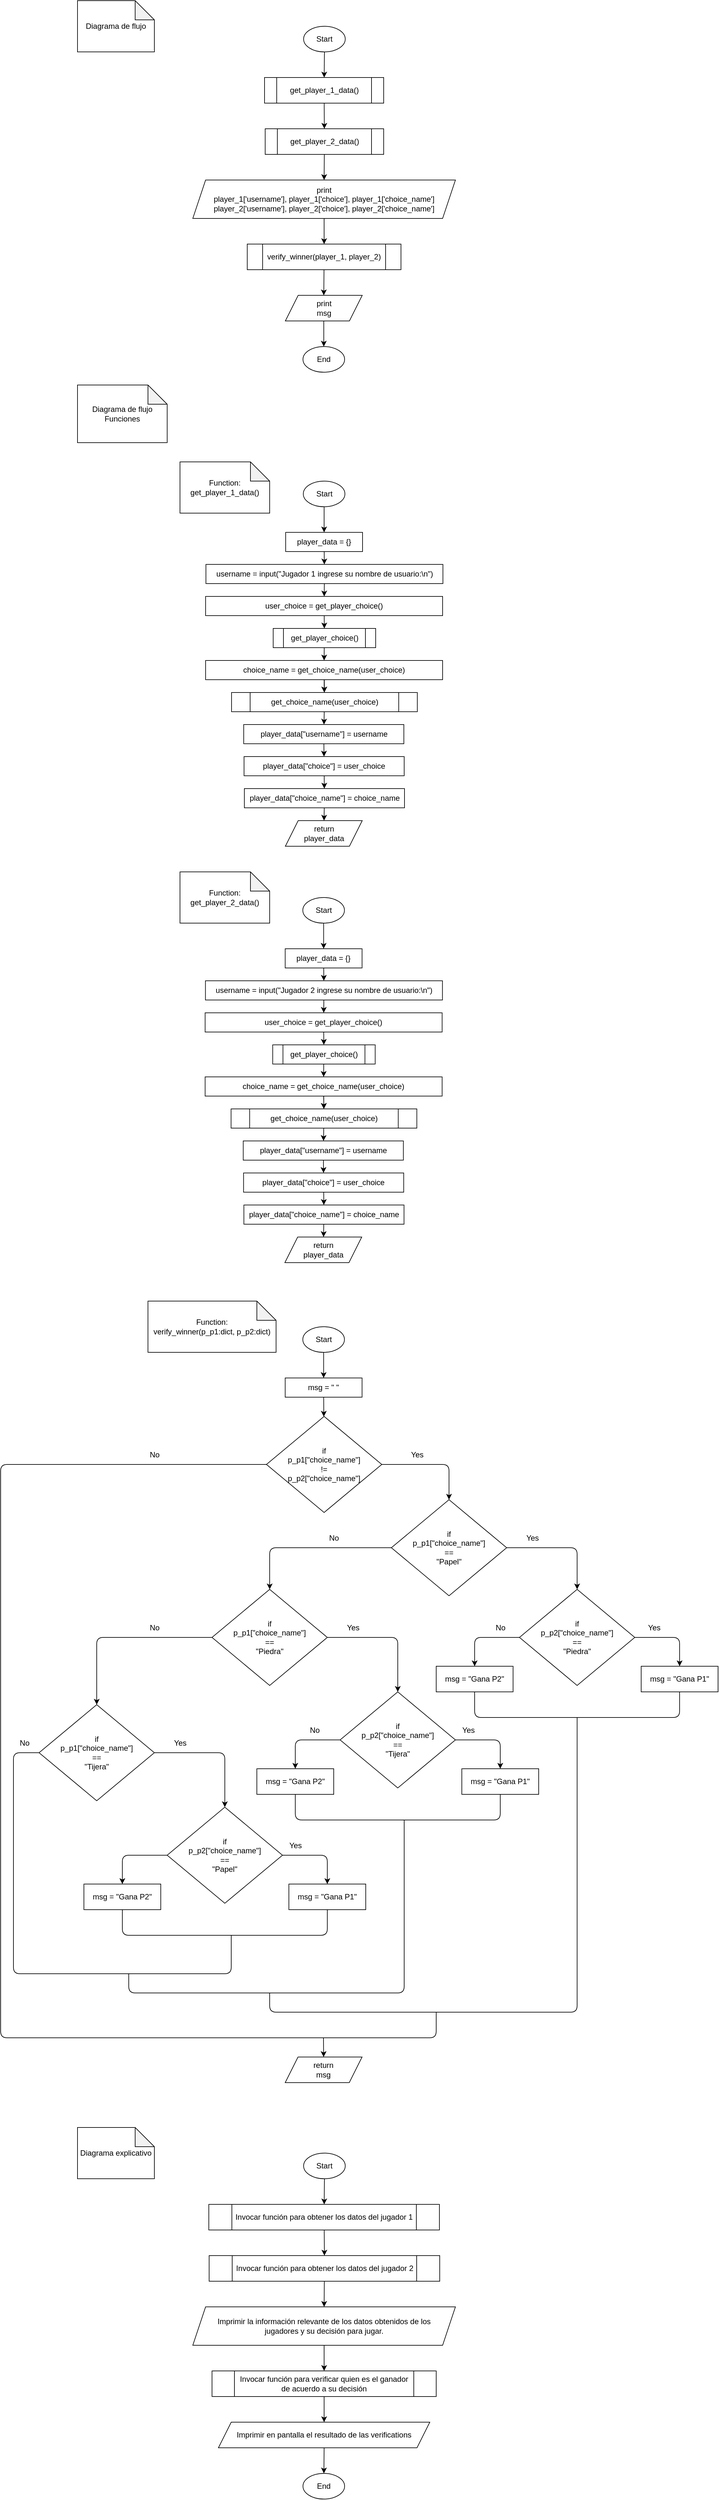 <mxfile>
    <diagram id="bPz1DQxwMpGWf2zoEFlT" name="Page-1">
        <mxGraphModel dx="2257" dy="2403" grid="1" gridSize="10" guides="1" tooltips="1" connect="1" arrows="1" fold="1" page="1" pageScale="1" pageWidth="850" pageHeight="1100" math="0" shadow="0">
            <root>
                <mxCell id="0"/>
                <mxCell id="1" parent="0"/>
                <mxCell id="2" value="Diagrama de flujo" style="shape=note;whiteSpace=wrap;html=1;backgroundOutline=1;darkOpacity=0.05;" vertex="1" parent="1">
                    <mxGeometry x="40" y="-1080" width="120" height="80" as="geometry"/>
                </mxCell>
                <mxCell id="3" value="" style="edgeStyle=none;html=1;" edge="1" parent="1" source="4" target="6">
                    <mxGeometry relative="1" as="geometry"/>
                </mxCell>
                <mxCell id="4" value="Start" style="ellipse;whiteSpace=wrap;html=1;" vertex="1" parent="1">
                    <mxGeometry x="393" y="-1040" width="65" height="40" as="geometry"/>
                </mxCell>
                <mxCell id="5" value="" style="edgeStyle=none;html=1;" edge="1" parent="1" source="6" target="8">
                    <mxGeometry relative="1" as="geometry"/>
                </mxCell>
                <mxCell id="6" value="get_player_1_data()" style="shape=process;whiteSpace=wrap;html=1;backgroundOutline=1;" vertex="1" parent="1">
                    <mxGeometry x="332" y="-960" width="186" height="40" as="geometry"/>
                </mxCell>
                <mxCell id="7" value="" style="edgeStyle=none;html=1;entryX=0.5;entryY=0;entryDx=0;entryDy=0;" edge="1" parent="1" source="8" target="27">
                    <mxGeometry relative="1" as="geometry">
                        <mxPoint x="425.5" y="-800" as="targetPoint"/>
                    </mxGeometry>
                </mxCell>
                <mxCell id="8" value="get_player_2_data()" style="shape=process;whiteSpace=wrap;html=1;backgroundOutline=1;" vertex="1" parent="1">
                    <mxGeometry x="333" y="-880" width="185" height="40" as="geometry"/>
                </mxCell>
                <mxCell id="22" value="" style="edgeStyle=none;html=1;entryX=0.5;entryY=0;entryDx=0;entryDy=0;" edge="1" parent="1" source="23" target="26">
                    <mxGeometry relative="1" as="geometry">
                        <mxPoint x="424.5" y="-620" as="targetPoint"/>
                    </mxGeometry>
                </mxCell>
                <mxCell id="23" value="verify_winner(player_1, player_2)" style="shape=process;whiteSpace=wrap;html=1;backgroundOutline=1;" vertex="1" parent="1">
                    <mxGeometry x="305" y="-700" width="240" height="40" as="geometry"/>
                </mxCell>
                <mxCell id="24" value="" style="edgeStyle=none;html=1;exitX=0.5;exitY=1;exitDx=0;exitDy=0;" edge="1" parent="1" source="26" target="25">
                    <mxGeometry relative="1" as="geometry">
                        <mxPoint x="424.5" y="-580" as="sourcePoint"/>
                    </mxGeometry>
                </mxCell>
                <mxCell id="25" value="End" style="ellipse;whiteSpace=wrap;html=1;" vertex="1" parent="1">
                    <mxGeometry x="392" y="-540" width="65" height="40" as="geometry"/>
                </mxCell>
                <mxCell id="26" value="print&lt;br&gt;msg" style="shape=parallelogram;perimeter=parallelogramPerimeter;whiteSpace=wrap;html=1;fixedSize=1;" vertex="1" parent="1">
                    <mxGeometry x="364.5" y="-620" width="120" height="40" as="geometry"/>
                </mxCell>
                <mxCell id="28" style="edgeStyle=none;html=1;entryX=0.5;entryY=0;entryDx=0;entryDy=0;" edge="1" parent="1" source="27" target="23">
                    <mxGeometry relative="1" as="geometry"/>
                </mxCell>
                <mxCell id="27" value="print&lt;br&gt;&lt;div&gt;player_1['username'],&amp;nbsp;&lt;span style=&quot;background-color: initial;&quot;&gt;player_1['choice'],&amp;nbsp;&lt;/span&gt;&lt;span style=&quot;background-color: initial;&quot;&gt;player_1['choice_name']&lt;/span&gt;&lt;/div&gt;&lt;div&gt;&lt;div&gt;player_2['username'],&amp;nbsp;&lt;span style=&quot;background-color: initial;&quot;&gt;player_2['choice'],&amp;nbsp;&lt;/span&gt;&lt;span style=&quot;background-color: initial;&quot;&gt;player_2['choice_name']&lt;/span&gt;&lt;/div&gt;&lt;/div&gt;" style="shape=parallelogram;perimeter=parallelogramPerimeter;whiteSpace=wrap;html=1;fixedSize=1;" vertex="1" parent="1">
                    <mxGeometry x="220" y="-800" width="410" height="60" as="geometry"/>
                </mxCell>
                <mxCell id="32" value="" style="edgeStyle=none;html=1;" edge="1" parent="1" source="29" target="31">
                    <mxGeometry relative="1" as="geometry"/>
                </mxCell>
                <mxCell id="29" value="Start" style="ellipse;whiteSpace=wrap;html=1;" vertex="1" parent="1">
                    <mxGeometry x="392.5" y="-330" width="65" height="40" as="geometry"/>
                </mxCell>
                <mxCell id="30" value="Diagrama de flujo&lt;br&gt;Funciones" style="shape=note;whiteSpace=wrap;html=1;backgroundOutline=1;darkOpacity=0.05;" vertex="1" parent="1">
                    <mxGeometry x="40" y="-480" width="140" height="90" as="geometry"/>
                </mxCell>
                <mxCell id="35" value="" style="edgeStyle=none;html=1;" edge="1" parent="1" source="31" target="34">
                    <mxGeometry relative="1" as="geometry"/>
                </mxCell>
                <mxCell id="31" value="player_data = {}" style="whiteSpace=wrap;html=1;" vertex="1" parent="1">
                    <mxGeometry x="365" y="-250" width="120" height="30" as="geometry"/>
                </mxCell>
                <mxCell id="37" value="" style="edgeStyle=none;html=1;" edge="1" parent="1" source="34" target="36">
                    <mxGeometry relative="1" as="geometry"/>
                </mxCell>
                <mxCell id="34" value="username = input(&quot;Jugador 1 ingrese su nombre de usuario:\n&quot;)" style="whiteSpace=wrap;html=1;" vertex="1" parent="1">
                    <mxGeometry x="240.5" y="-200" width="370" height="30" as="geometry"/>
                </mxCell>
                <mxCell id="39" value="" style="edgeStyle=none;html=1;" edge="1" parent="1" source="36" target="38">
                    <mxGeometry relative="1" as="geometry"/>
                </mxCell>
                <mxCell id="36" value="user_choice = get_player_choice()" style="whiteSpace=wrap;html=1;" vertex="1" parent="1">
                    <mxGeometry x="240" y="-150" width="370" height="30" as="geometry"/>
                </mxCell>
                <mxCell id="51" value="" style="edgeStyle=none;html=1;entryX=0.5;entryY=0;entryDx=0;entryDy=0;" edge="1" parent="1" target="48">
                    <mxGeometry relative="1" as="geometry">
                        <mxPoint x="425.364" y="-90" as="sourcePoint"/>
                    </mxGeometry>
                </mxCell>
                <mxCell id="38" value="get_player_choice()" style="shape=process;whiteSpace=wrap;html=1;backgroundOutline=1;" vertex="1" parent="1">
                    <mxGeometry x="345.5" y="-100" width="160" height="30" as="geometry"/>
                </mxCell>
                <mxCell id="47" value="" style="edgeStyle=none;html=1;" edge="1" parent="1" source="48" target="49">
                    <mxGeometry relative="1" as="geometry"/>
                </mxCell>
                <mxCell id="52" value="" style="edgeStyle=none;html=1;" edge="1" parent="1" source="48" target="49">
                    <mxGeometry relative="1" as="geometry"/>
                </mxCell>
                <mxCell id="48" value="choice_name = get_choice_name(user_choice)" style="whiteSpace=wrap;html=1;" vertex="1" parent="1">
                    <mxGeometry x="240" y="-50" width="370" height="30" as="geometry"/>
                </mxCell>
                <mxCell id="55" value="" style="edgeStyle=none;html=1;" edge="1" parent="1" source="49" target="54">
                    <mxGeometry relative="1" as="geometry"/>
                </mxCell>
                <mxCell id="49" value="get_choice_name(user_choice)" style="shape=process;whiteSpace=wrap;html=1;backgroundOutline=1;" vertex="1" parent="1">
                    <mxGeometry x="280.5" width="290" height="30" as="geometry"/>
                </mxCell>
                <mxCell id="53" value="Function:&lt;br&gt;get_player_1_data()" style="shape=note;whiteSpace=wrap;html=1;backgroundOutline=1;darkOpacity=0.05;" vertex="1" parent="1">
                    <mxGeometry x="200" y="-360" width="140" height="80" as="geometry"/>
                </mxCell>
                <mxCell id="57" value="" style="edgeStyle=none;html=1;" edge="1" parent="1" source="54" target="56">
                    <mxGeometry relative="1" as="geometry"/>
                </mxCell>
                <mxCell id="54" value="player_data[&quot;username&quot;] = username" style="whiteSpace=wrap;html=1;" vertex="1" parent="1">
                    <mxGeometry x="299.5" y="50" width="250" height="30" as="geometry"/>
                </mxCell>
                <mxCell id="59" value="" style="edgeStyle=none;html=1;" edge="1" parent="1" source="56" target="58">
                    <mxGeometry relative="1" as="geometry"/>
                </mxCell>
                <mxCell id="56" value="player_data[&quot;choice&quot;] = user_choice" style="whiteSpace=wrap;html=1;" vertex="1" parent="1">
                    <mxGeometry x="300" y="100" width="250" height="30" as="geometry"/>
                </mxCell>
                <mxCell id="61" value="" style="edgeStyle=none;html=1;" edge="1" parent="1" source="58" target="60">
                    <mxGeometry relative="1" as="geometry"/>
                </mxCell>
                <mxCell id="58" value="player_data[&quot;choice_name&quot;] = choice_name" style="whiteSpace=wrap;html=1;" vertex="1" parent="1">
                    <mxGeometry x="300.5" y="150" width="250" height="30" as="geometry"/>
                </mxCell>
                <mxCell id="60" value="return&lt;br&gt;player_data" style="shape=parallelogram;perimeter=parallelogramPerimeter;whiteSpace=wrap;html=1;fixedSize=1;" vertex="1" parent="1">
                    <mxGeometry x="364.5" y="200" width="120" height="40" as="geometry"/>
                </mxCell>
                <mxCell id="63" value="" style="edgeStyle=none;html=1;" edge="1" parent="1" source="64" target="66">
                    <mxGeometry relative="1" as="geometry"/>
                </mxCell>
                <mxCell id="64" value="Start" style="ellipse;whiteSpace=wrap;html=1;" vertex="1" parent="1">
                    <mxGeometry x="391.75" y="320" width="65" height="40" as="geometry"/>
                </mxCell>
                <mxCell id="65" value="" style="edgeStyle=none;html=1;" edge="1" parent="1" source="66" target="68">
                    <mxGeometry relative="1" as="geometry"/>
                </mxCell>
                <mxCell id="66" value="player_data = {}" style="whiteSpace=wrap;html=1;" vertex="1" parent="1">
                    <mxGeometry x="364.25" y="400" width="120" height="30" as="geometry"/>
                </mxCell>
                <mxCell id="67" value="" style="edgeStyle=none;html=1;" edge="1" parent="1" source="68" target="70">
                    <mxGeometry relative="1" as="geometry"/>
                </mxCell>
                <mxCell id="68" value="username = input(&quot;Jugador 2 ingrese su nombre de usuario:\n&quot;)" style="whiteSpace=wrap;html=1;" vertex="1" parent="1">
                    <mxGeometry x="239.75" y="450" width="370" height="30" as="geometry"/>
                </mxCell>
                <mxCell id="69" value="" style="edgeStyle=none;html=1;" edge="1" parent="1" source="70" target="72">
                    <mxGeometry relative="1" as="geometry"/>
                </mxCell>
                <mxCell id="70" value="user_choice = get_player_choice()" style="whiteSpace=wrap;html=1;" vertex="1" parent="1">
                    <mxGeometry x="239.25" y="500" width="370" height="30" as="geometry"/>
                </mxCell>
                <mxCell id="71" value="" style="edgeStyle=none;html=1;entryX=0.5;entryY=0;entryDx=0;entryDy=0;" edge="1" parent="1" target="75">
                    <mxGeometry relative="1" as="geometry">
                        <mxPoint x="424.614" y="560" as="sourcePoint"/>
                    </mxGeometry>
                </mxCell>
                <mxCell id="72" value="get_player_choice()" style="shape=process;whiteSpace=wrap;html=1;backgroundOutline=1;" vertex="1" parent="1">
                    <mxGeometry x="344.75" y="550" width="160" height="30" as="geometry"/>
                </mxCell>
                <mxCell id="73" value="" style="edgeStyle=none;html=1;" edge="1" parent="1" source="75" target="77">
                    <mxGeometry relative="1" as="geometry"/>
                </mxCell>
                <mxCell id="74" value="" style="edgeStyle=none;html=1;" edge="1" parent="1" source="75" target="77">
                    <mxGeometry relative="1" as="geometry"/>
                </mxCell>
                <mxCell id="75" value="choice_name = get_choice_name(user_choice)" style="whiteSpace=wrap;html=1;" vertex="1" parent="1">
                    <mxGeometry x="239.25" y="600" width="370" height="30" as="geometry"/>
                </mxCell>
                <mxCell id="76" value="" style="edgeStyle=none;html=1;" edge="1" parent="1" source="77" target="80">
                    <mxGeometry relative="1" as="geometry"/>
                </mxCell>
                <mxCell id="77" value="get_choice_name(user_choice)" style="shape=process;whiteSpace=wrap;html=1;backgroundOutline=1;" vertex="1" parent="1">
                    <mxGeometry x="279.75" y="650" width="290" height="30" as="geometry"/>
                </mxCell>
                <mxCell id="78" value="Function:&lt;br&gt;get_player_2_data()" style="shape=note;whiteSpace=wrap;html=1;backgroundOutline=1;darkOpacity=0.05;" vertex="1" parent="1">
                    <mxGeometry x="200" y="280" width="140" height="80" as="geometry"/>
                </mxCell>
                <mxCell id="79" value="" style="edgeStyle=none;html=1;" edge="1" parent="1" source="80" target="82">
                    <mxGeometry relative="1" as="geometry"/>
                </mxCell>
                <mxCell id="80" value="player_data[&quot;username&quot;] = username" style="whiteSpace=wrap;html=1;" vertex="1" parent="1">
                    <mxGeometry x="298.75" y="700" width="250" height="30" as="geometry"/>
                </mxCell>
                <mxCell id="81" value="" style="edgeStyle=none;html=1;" edge="1" parent="1" source="82" target="84">
                    <mxGeometry relative="1" as="geometry"/>
                </mxCell>
                <mxCell id="82" value="player_data[&quot;choice&quot;] = user_choice" style="whiteSpace=wrap;html=1;" vertex="1" parent="1">
                    <mxGeometry x="299.25" y="750" width="250" height="30" as="geometry"/>
                </mxCell>
                <mxCell id="83" value="" style="edgeStyle=none;html=1;" edge="1" parent="1" source="84" target="85">
                    <mxGeometry relative="1" as="geometry"/>
                </mxCell>
                <mxCell id="84" value="player_data[&quot;choice_name&quot;] = choice_name" style="whiteSpace=wrap;html=1;" vertex="1" parent="1">
                    <mxGeometry x="299.75" y="800" width="250" height="30" as="geometry"/>
                </mxCell>
                <mxCell id="85" value="return&lt;br&gt;player_data" style="shape=parallelogram;perimeter=parallelogramPerimeter;whiteSpace=wrap;html=1;fixedSize=1;" vertex="1" parent="1">
                    <mxGeometry x="363.75" y="850" width="120" height="40" as="geometry"/>
                </mxCell>
                <mxCell id="86" value="" style="edgeStyle=none;html=1;" edge="1" parent="1" source="87" target="89">
                    <mxGeometry relative="1" as="geometry"/>
                </mxCell>
                <mxCell id="87" value="Start" style="ellipse;whiteSpace=wrap;html=1;" vertex="1" parent="1">
                    <mxGeometry x="391.75" y="990" width="65" height="40" as="geometry"/>
                </mxCell>
                <mxCell id="110" value="" style="edgeStyle=none;html=1;" edge="1" parent="1" source="89" target="109">
                    <mxGeometry relative="1" as="geometry"/>
                </mxCell>
                <mxCell id="89" value="msg = &quot; &quot;" style="whiteSpace=wrap;html=1;" vertex="1" parent="1">
                    <mxGeometry x="364.25" y="1070" width="120" height="30" as="geometry"/>
                </mxCell>
                <mxCell id="101" value="Function:&lt;br&gt;verify_winner(p_p1:dict, p_p2:dict)" style="shape=note;whiteSpace=wrap;html=1;backgroundOutline=1;darkOpacity=0.05;" vertex="1" parent="1">
                    <mxGeometry x="150" y="950" width="200" height="80" as="geometry"/>
                </mxCell>
                <mxCell id="113" style="edgeStyle=none;html=1;entryX=0.5;entryY=0;entryDx=0;entryDy=0;exitX=1;exitY=0.5;exitDx=0;exitDy=0;" edge="1" parent="1" source="109" target="112">
                    <mxGeometry relative="1" as="geometry">
                        <Array as="points">
                            <mxPoint x="620" y="1205"/>
                        </Array>
                    </mxGeometry>
                </mxCell>
                <mxCell id="109" value="if&lt;br&gt;p_p1[&quot;choice_name&quot;]&lt;br&gt;!=&lt;br&gt;p_p2[&quot;choice_name&quot;]&lt;br&gt;" style="rhombus;whiteSpace=wrap;html=1;" vertex="1" parent="1">
                    <mxGeometry x="335" y="1130" width="180" height="150" as="geometry"/>
                </mxCell>
                <mxCell id="120" style="edgeStyle=none;html=1;entryX=0.5;entryY=0;entryDx=0;entryDy=0;" edge="1" parent="1" source="112" target="115">
                    <mxGeometry relative="1" as="geometry">
                        <Array as="points">
                            <mxPoint x="820" y="1335"/>
                        </Array>
                    </mxGeometry>
                </mxCell>
                <mxCell id="130" style="edgeStyle=none;html=1;entryX=0.5;entryY=0;entryDx=0;entryDy=0;" edge="1" parent="1" source="112" target="123">
                    <mxGeometry relative="1" as="geometry">
                        <Array as="points">
                            <mxPoint x="340" y="1335"/>
                        </Array>
                    </mxGeometry>
                </mxCell>
                <mxCell id="112" value="if&lt;br&gt;p_p1[&quot;choice_name&quot;] &lt;br&gt;== &lt;br&gt;&quot;Papel&quot;" style="rhombus;whiteSpace=wrap;html=1;" vertex="1" parent="1">
                    <mxGeometry x="530" y="1260" width="180" height="150" as="geometry"/>
                </mxCell>
                <mxCell id="114" value="Yes" style="text;html=1;align=center;verticalAlign=middle;resizable=0;points=[];autosize=1;strokeColor=none;fillColor=none;" vertex="1" parent="1">
                    <mxGeometry x="550" y="1175" width="40" height="30" as="geometry"/>
                </mxCell>
                <mxCell id="117" value="" style="edgeStyle=none;html=1;exitX=1;exitY=0.5;exitDx=0;exitDy=0;" edge="1" parent="1" source="115" target="116">
                    <mxGeometry relative="1" as="geometry">
                        <Array as="points">
                            <mxPoint x="980" y="1475"/>
                        </Array>
                    </mxGeometry>
                </mxCell>
                <mxCell id="119" style="edgeStyle=none;html=1;entryX=0.5;entryY=0;entryDx=0;entryDy=0;" edge="1" parent="1" source="115" target="118">
                    <mxGeometry relative="1" as="geometry">
                        <Array as="points">
                            <mxPoint x="660" y="1475"/>
                        </Array>
                    </mxGeometry>
                </mxCell>
                <mxCell id="115" value="if&lt;br&gt;p_p2[&quot;choice_name&quot;] &lt;br&gt;== &lt;br&gt;&quot;Piedra&quot;" style="rhombus;whiteSpace=wrap;html=1;" vertex="1" parent="1">
                    <mxGeometry x="730" y="1400" width="180" height="150" as="geometry"/>
                </mxCell>
                <mxCell id="116" value="msg = &quot;Gana P1&quot;" style="whiteSpace=wrap;html=1;" vertex="1" parent="1">
                    <mxGeometry x="920" y="1520" width="120" height="40" as="geometry"/>
                </mxCell>
                <mxCell id="118" value="msg = &quot;Gana P2&quot;" style="whiteSpace=wrap;html=1;" vertex="1" parent="1">
                    <mxGeometry x="600" y="1520" width="120" height="40" as="geometry"/>
                </mxCell>
                <mxCell id="121" value="" style="endArrow=none;html=1;exitX=0.5;exitY=1;exitDx=0;exitDy=0;entryX=0.5;entryY=1;entryDx=0;entryDy=0;" edge="1" parent="1" source="118" target="116">
                    <mxGeometry width="50" height="50" relative="1" as="geometry">
                        <mxPoint x="680" y="1520" as="sourcePoint"/>
                        <mxPoint x="730" y="1470" as="targetPoint"/>
                        <Array as="points">
                            <mxPoint x="660" y="1600"/>
                            <mxPoint x="820" y="1600"/>
                            <mxPoint x="980" y="1600"/>
                        </Array>
                    </mxGeometry>
                </mxCell>
                <mxCell id="122" style="edgeStyle=none;html=1;entryX=0.5;entryY=0;entryDx=0;entryDy=0;" edge="1" parent="1" source="123" target="126">
                    <mxGeometry relative="1" as="geometry">
                        <Array as="points">
                            <mxPoint x="540" y="1475"/>
                        </Array>
                    </mxGeometry>
                </mxCell>
                <mxCell id="147" style="edgeStyle=none;html=1;entryX=0.5;entryY=0;entryDx=0;entryDy=0;" edge="1" parent="1" source="123" target="138">
                    <mxGeometry relative="1" as="geometry">
                        <Array as="points">
                            <mxPoint x="70" y="1475"/>
                        </Array>
                    </mxGeometry>
                </mxCell>
                <mxCell id="123" value="if&lt;br&gt;p_p1[&quot;choice_name&quot;] &lt;br&gt;== &lt;br&gt;&quot;Piedra&quot;" style="rhombus;whiteSpace=wrap;html=1;" vertex="1" parent="1">
                    <mxGeometry x="250" y="1400" width="180" height="150" as="geometry"/>
                </mxCell>
                <mxCell id="124" value="" style="edgeStyle=none;html=1;exitX=1;exitY=0.5;exitDx=0;exitDy=0;" edge="1" parent="1" source="126" target="127">
                    <mxGeometry relative="1" as="geometry">
                        <Array as="points">
                            <mxPoint x="700" y="1635"/>
                        </Array>
                    </mxGeometry>
                </mxCell>
                <mxCell id="125" style="edgeStyle=none;html=1;entryX=0.5;entryY=0;entryDx=0;entryDy=0;" edge="1" parent="1" source="126" target="128">
                    <mxGeometry relative="1" as="geometry">
                        <Array as="points">
                            <mxPoint x="380" y="1635"/>
                        </Array>
                    </mxGeometry>
                </mxCell>
                <mxCell id="126" value="if&lt;br&gt;p_p2[&quot;choice_name&quot;] &lt;br&gt;== &lt;br&gt;&quot;Tijera&quot;" style="rhombus;whiteSpace=wrap;html=1;" vertex="1" parent="1">
                    <mxGeometry x="450" y="1560" width="180" height="150" as="geometry"/>
                </mxCell>
                <mxCell id="127" value="msg = &quot;Gana P1&quot;" style="whiteSpace=wrap;html=1;" vertex="1" parent="1">
                    <mxGeometry x="640" y="1680" width="120" height="40" as="geometry"/>
                </mxCell>
                <mxCell id="128" value="msg = &quot;Gana P2&quot;" style="whiteSpace=wrap;html=1;" vertex="1" parent="1">
                    <mxGeometry x="320" y="1680" width="120" height="40" as="geometry"/>
                </mxCell>
                <mxCell id="129" value="" style="endArrow=none;html=1;exitX=0.5;exitY=1;exitDx=0;exitDy=0;entryX=0.5;entryY=1;entryDx=0;entryDy=0;" edge="1" parent="1" source="128" target="127">
                    <mxGeometry width="50" height="50" relative="1" as="geometry">
                        <mxPoint x="400" y="1680" as="sourcePoint"/>
                        <mxPoint x="450" y="1630" as="targetPoint"/>
                        <Array as="points">
                            <mxPoint x="380" y="1760"/>
                            <mxPoint x="540" y="1760"/>
                            <mxPoint x="700" y="1760"/>
                        </Array>
                    </mxGeometry>
                </mxCell>
                <mxCell id="131" value="Yes" style="text;html=1;align=center;verticalAlign=middle;resizable=0;points=[];autosize=1;strokeColor=none;fillColor=none;" vertex="1" parent="1">
                    <mxGeometry x="630" y="1605" width="40" height="30" as="geometry"/>
                </mxCell>
                <mxCell id="132" value="No" style="text;html=1;align=center;verticalAlign=middle;resizable=0;points=[];autosize=1;strokeColor=none;fillColor=none;" vertex="1" parent="1">
                    <mxGeometry x="680" y="1445" width="40" height="30" as="geometry"/>
                </mxCell>
                <mxCell id="133" value="Yes" style="text;html=1;align=center;verticalAlign=middle;resizable=0;points=[];autosize=1;strokeColor=none;fillColor=none;" vertex="1" parent="1">
                    <mxGeometry x="920" y="1445" width="40" height="30" as="geometry"/>
                </mxCell>
                <mxCell id="134" value="Yes" style="text;html=1;align=center;verticalAlign=middle;resizable=0;points=[];autosize=1;strokeColor=none;fillColor=none;" vertex="1" parent="1">
                    <mxGeometry x="730" y="1305" width="40" height="30" as="geometry"/>
                </mxCell>
                <mxCell id="135" value="No" style="text;html=1;align=center;verticalAlign=middle;resizable=0;points=[];autosize=1;strokeColor=none;fillColor=none;" vertex="1" parent="1">
                    <mxGeometry x="420" y="1305" width="40" height="30" as="geometry"/>
                </mxCell>
                <mxCell id="136" value="Yes" style="text;html=1;align=center;verticalAlign=middle;resizable=0;points=[];autosize=1;strokeColor=none;fillColor=none;" vertex="1" parent="1">
                    <mxGeometry x="450" y="1445" width="40" height="30" as="geometry"/>
                </mxCell>
                <mxCell id="137" style="edgeStyle=none;html=1;entryX=0.5;entryY=0;entryDx=0;entryDy=0;" edge="1" parent="1" source="138" target="141">
                    <mxGeometry relative="1" as="geometry">
                        <Array as="points">
                            <mxPoint x="270" y="1655"/>
                        </Array>
                    </mxGeometry>
                </mxCell>
                <mxCell id="138" value="if&lt;br&gt;p_p1[&quot;choice_name&quot;] &lt;br&gt;== &lt;br&gt;&quot;Tijera&quot;" style="rhombus;whiteSpace=wrap;html=1;" vertex="1" parent="1">
                    <mxGeometry x="-20" y="1580" width="180" height="150" as="geometry"/>
                </mxCell>
                <mxCell id="139" value="" style="edgeStyle=none;html=1;exitX=1;exitY=0.5;exitDx=0;exitDy=0;" edge="1" parent="1" source="141" target="142">
                    <mxGeometry relative="1" as="geometry">
                        <Array as="points">
                            <mxPoint x="430" y="1815"/>
                        </Array>
                    </mxGeometry>
                </mxCell>
                <mxCell id="140" style="edgeStyle=none;html=1;entryX=0.5;entryY=0;entryDx=0;entryDy=0;" edge="1" parent="1" source="141" target="143">
                    <mxGeometry relative="1" as="geometry">
                        <Array as="points">
                            <mxPoint x="110" y="1815"/>
                        </Array>
                    </mxGeometry>
                </mxCell>
                <mxCell id="141" value="if&lt;br&gt;p_p2[&quot;choice_name&quot;] &lt;br&gt;== &lt;br&gt;&quot;Papel&quot;" style="rhombus;whiteSpace=wrap;html=1;" vertex="1" parent="1">
                    <mxGeometry x="180" y="1740" width="180" height="150" as="geometry"/>
                </mxCell>
                <mxCell id="142" value="msg = &quot;Gana P1&quot;" style="whiteSpace=wrap;html=1;" vertex="1" parent="1">
                    <mxGeometry x="370" y="1860" width="120" height="40" as="geometry"/>
                </mxCell>
                <mxCell id="143" value="msg = &quot;Gana P2&quot;" style="whiteSpace=wrap;html=1;" vertex="1" parent="1">
                    <mxGeometry x="50" y="1860" width="120" height="40" as="geometry"/>
                </mxCell>
                <mxCell id="144" value="" style="endArrow=none;html=1;exitX=0.5;exitY=1;exitDx=0;exitDy=0;entryX=0.5;entryY=1;entryDx=0;entryDy=0;" edge="1" parent="1" source="143" target="142">
                    <mxGeometry width="50" height="50" relative="1" as="geometry">
                        <mxPoint x="130" y="1860" as="sourcePoint"/>
                        <mxPoint x="180" y="1810" as="targetPoint"/>
                        <Array as="points">
                            <mxPoint x="110" y="1940"/>
                            <mxPoint x="270" y="1940"/>
                            <mxPoint x="430" y="1940"/>
                        </Array>
                    </mxGeometry>
                </mxCell>
                <mxCell id="145" value="Yes" style="text;html=1;align=center;verticalAlign=middle;resizable=0;points=[];autosize=1;strokeColor=none;fillColor=none;" vertex="1" parent="1">
                    <mxGeometry x="360" y="1785" width="40" height="30" as="geometry"/>
                </mxCell>
                <mxCell id="146" value="Yes" style="text;html=1;align=center;verticalAlign=middle;resizable=0;points=[];autosize=1;strokeColor=none;fillColor=none;" vertex="1" parent="1">
                    <mxGeometry x="180" y="1625" width="40" height="30" as="geometry"/>
                </mxCell>
                <mxCell id="148" value="No" style="text;html=1;align=center;verticalAlign=middle;resizable=0;points=[];autosize=1;strokeColor=none;fillColor=none;" vertex="1" parent="1">
                    <mxGeometry x="140" y="1445" width="40" height="30" as="geometry"/>
                </mxCell>
                <mxCell id="149" value="" style="endArrow=none;html=1;exitX=0;exitY=0.5;exitDx=0;exitDy=0;" edge="1" parent="1" source="138">
                    <mxGeometry width="50" height="50" relative="1" as="geometry">
                        <mxPoint x="220" y="1770" as="sourcePoint"/>
                        <mxPoint x="280" y="1940" as="targetPoint"/>
                        <Array as="points">
                            <mxPoint x="-60" y="1655"/>
                            <mxPoint x="-60" y="2000"/>
                            <mxPoint x="280" y="2000"/>
                        </Array>
                    </mxGeometry>
                </mxCell>
                <mxCell id="150" value="" style="endArrow=none;html=1;exitX=0;exitY=0.5;exitDx=0;exitDy=0;" edge="1" parent="1" source="109">
                    <mxGeometry width="50" height="50" relative="1" as="geometry">
                        <mxPoint x="-80" y="1110" as="sourcePoint"/>
                        <mxPoint x="600" y="2060" as="targetPoint"/>
                        <Array as="points">
                            <mxPoint x="-80" y="1205"/>
                            <mxPoint x="-80" y="1455"/>
                            <mxPoint x="-80" y="2100"/>
                            <mxPoint x="600" y="2100"/>
                        </Array>
                    </mxGeometry>
                </mxCell>
                <mxCell id="151" value="" style="endArrow=none;html=1;" edge="1" parent="1">
                    <mxGeometry width="50" height="50" relative="1" as="geometry">
                        <mxPoint x="120" y="2000" as="sourcePoint"/>
                        <mxPoint x="550" y="1760" as="targetPoint"/>
                        <Array as="points">
                            <mxPoint x="120" y="2030"/>
                            <mxPoint x="550" y="2030"/>
                        </Array>
                    </mxGeometry>
                </mxCell>
                <mxCell id="152" value="" style="endArrow=none;html=1;" edge="1" parent="1">
                    <mxGeometry width="50" height="50" relative="1" as="geometry">
                        <mxPoint x="340" y="2030" as="sourcePoint"/>
                        <mxPoint x="820" y="1600" as="targetPoint"/>
                        <Array as="points">
                            <mxPoint x="340" y="2060"/>
                            <mxPoint x="820" y="2060"/>
                        </Array>
                    </mxGeometry>
                </mxCell>
                <mxCell id="153" value="No" style="text;html=1;align=center;verticalAlign=middle;resizable=0;points=[];autosize=1;strokeColor=none;fillColor=none;" vertex="1" parent="1">
                    <mxGeometry x="140" y="1175" width="40" height="30" as="geometry"/>
                </mxCell>
                <mxCell id="154" value="No" style="text;html=1;align=center;verticalAlign=middle;resizable=0;points=[];autosize=1;strokeColor=none;fillColor=none;" vertex="1" parent="1">
                    <mxGeometry x="-63" y="1625" width="40" height="30" as="geometry"/>
                </mxCell>
                <mxCell id="155" value="No" style="text;html=1;align=center;verticalAlign=middle;resizable=0;points=[];autosize=1;strokeColor=none;fillColor=none;" vertex="1" parent="1">
                    <mxGeometry x="390" y="1605" width="40" height="30" as="geometry"/>
                </mxCell>
                <mxCell id="156" value="" style="endArrow=classic;html=1;entryX=0.5;entryY=0;entryDx=0;entryDy=0;" edge="1" parent="1" target="157">
                    <mxGeometry width="50" height="50" relative="1" as="geometry">
                        <mxPoint x="424" y="2100" as="sourcePoint"/>
                        <mxPoint x="424.25" y="2130" as="targetPoint"/>
                    </mxGeometry>
                </mxCell>
                <mxCell id="157" value="return&lt;br&gt;msg" style="shape=parallelogram;perimeter=parallelogramPerimeter;whiteSpace=wrap;html=1;fixedSize=1;" vertex="1" parent="1">
                    <mxGeometry x="364.25" y="2130" width="120" height="40" as="geometry"/>
                </mxCell>
                <mxCell id="159" value="" style="edgeStyle=none;html=1;" edge="1" parent="1" source="160" target="162">
                    <mxGeometry relative="1" as="geometry"/>
                </mxCell>
                <mxCell id="160" value="Start" style="ellipse;whiteSpace=wrap;html=1;" vertex="1" parent="1">
                    <mxGeometry x="393" y="2280" width="65" height="40" as="geometry"/>
                </mxCell>
                <mxCell id="161" value="" style="edgeStyle=none;html=1;entryX=0.5;entryY=0;entryDx=0;entryDy=0;" edge="1" parent="1" source="162" target="173">
                    <mxGeometry relative="1" as="geometry">
                        <mxPoint x="425.375" y="2440" as="targetPoint"/>
                    </mxGeometry>
                </mxCell>
                <mxCell id="162" value="Invocar función para obtener los datos del jugador 1" style="shape=process;whiteSpace=wrap;html=1;backgroundOutline=1;" vertex="1" parent="1">
                    <mxGeometry x="245" y="2360" width="360" height="40" as="geometry"/>
                </mxCell>
                <mxCell id="163" value="" style="edgeStyle=none;html=1;entryX=0.5;entryY=0;entryDx=0;entryDy=0;" edge="1" parent="1" target="171">
                    <mxGeometry relative="1" as="geometry">
                        <mxPoint x="425.5" y="2520" as="targetPoint"/>
                        <mxPoint x="425.333" y="2480" as="sourcePoint"/>
                    </mxGeometry>
                </mxCell>
                <mxCell id="165" value="" style="edgeStyle=none;html=1;entryX=0.5;entryY=0;entryDx=0;entryDy=0;" edge="1" parent="1" source="166" target="169">
                    <mxGeometry relative="1" as="geometry">
                        <mxPoint x="424.5" y="2700" as="targetPoint"/>
                    </mxGeometry>
                </mxCell>
                <mxCell id="166" value="Invocar función para verificar quien es el ganador de acuerdo a su decisión" style="shape=process;whiteSpace=wrap;html=1;backgroundOutline=1;" vertex="1" parent="1">
                    <mxGeometry x="250" y="2620" width="350" height="40" as="geometry"/>
                </mxCell>
                <mxCell id="167" value="" style="edgeStyle=none;html=1;exitX=0.5;exitY=1;exitDx=0;exitDy=0;" edge="1" parent="1" source="169" target="168">
                    <mxGeometry relative="1" as="geometry">
                        <mxPoint x="424.5" y="2740" as="sourcePoint"/>
                    </mxGeometry>
                </mxCell>
                <mxCell id="168" value="End" style="ellipse;whiteSpace=wrap;html=1;" vertex="1" parent="1">
                    <mxGeometry x="392" y="2780" width="65" height="40" as="geometry"/>
                </mxCell>
                <mxCell id="169" value="Imprimir en pantalla el resultado de las verifications" style="shape=parallelogram;perimeter=parallelogramPerimeter;whiteSpace=wrap;html=1;fixedSize=1;" vertex="1" parent="1">
                    <mxGeometry x="260" y="2700" width="330" height="40" as="geometry"/>
                </mxCell>
                <mxCell id="170" style="edgeStyle=none;html=1;entryX=0.5;entryY=0;entryDx=0;entryDy=0;" edge="1" parent="1" source="171" target="166">
                    <mxGeometry relative="1" as="geometry"/>
                </mxCell>
                <mxCell id="171" value="Imprimir la información relevante de los datos obtenidos de los &lt;br&gt;jugadores y su decisión para jugar." style="shape=parallelogram;perimeter=parallelogramPerimeter;whiteSpace=wrap;html=1;fixedSize=1;" vertex="1" parent="1">
                    <mxGeometry x="220" y="2520" width="410" height="60" as="geometry"/>
                </mxCell>
                <mxCell id="172" value="Diagrama explicativo" style="shape=note;whiteSpace=wrap;html=1;backgroundOutline=1;darkOpacity=0.05;" vertex="1" parent="1">
                    <mxGeometry x="40" y="2240" width="120" height="80" as="geometry"/>
                </mxCell>
                <mxCell id="173" value="Invocar función para obtener los datos del jugador 2" style="shape=process;whiteSpace=wrap;html=1;backgroundOutline=1;" vertex="1" parent="1">
                    <mxGeometry x="245.5" y="2440" width="360" height="40" as="geometry"/>
                </mxCell>
            </root>
        </mxGraphModel>
    </diagram>
</mxfile>